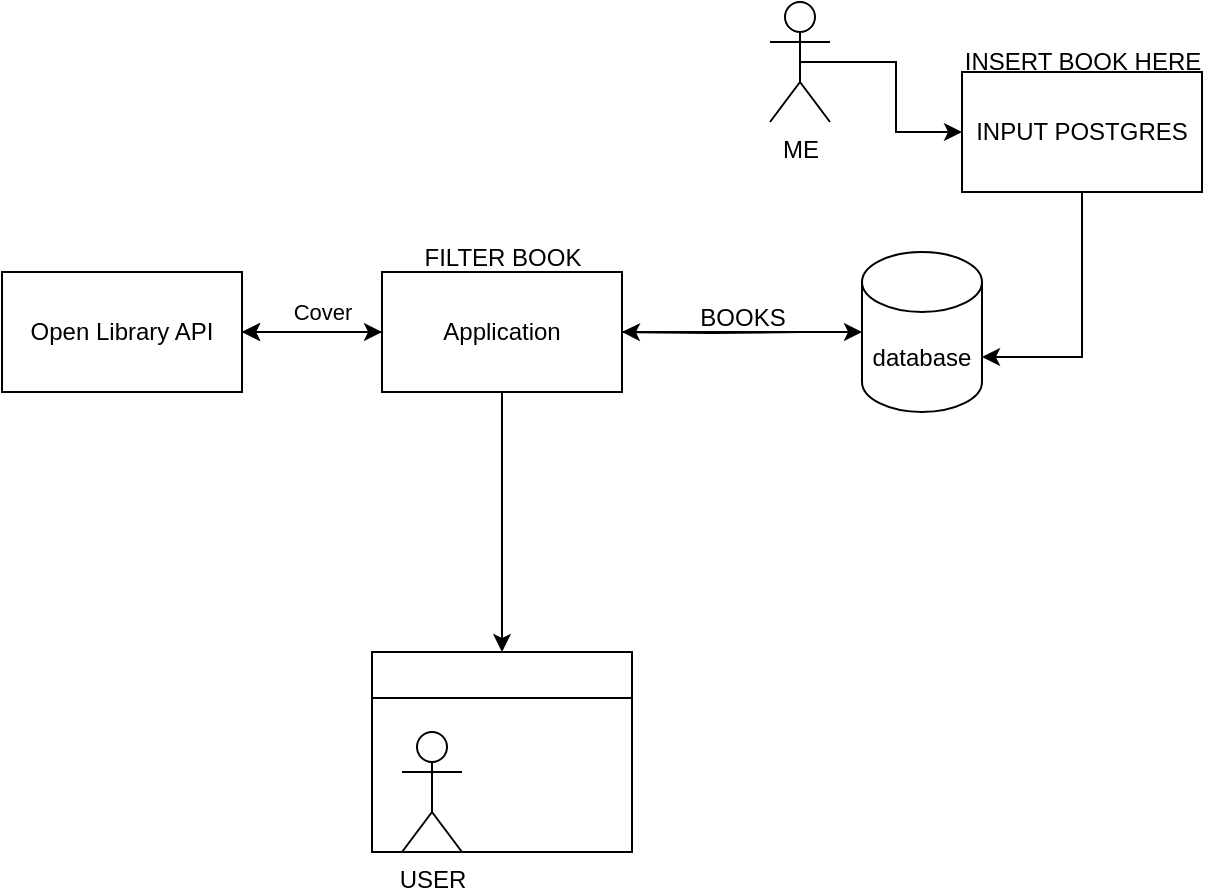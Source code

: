 <mxfile version="22.1.13" type="github">
  <diagram name="Página-1" id="jgQppEOqWdvbHVD1NS-T">
    <mxGraphModel dx="880" dy="472" grid="1" gridSize="10" guides="1" tooltips="1" connect="1" arrows="1" fold="1" page="1" pageScale="1" pageWidth="827" pageHeight="1169" math="0" shadow="0">
      <root>
        <mxCell id="0" />
        <mxCell id="1" parent="0" />
        <mxCell id="Keg8EzjWTRfIQGFzb5uF-16" style="edgeStyle=orthogonalEdgeStyle;rounded=0;orthogonalLoop=1;jettySize=auto;html=1;entryX=1;entryY=0.5;entryDx=0;entryDy=0;" edge="1" parent="1" target="Keg8EzjWTRfIQGFzb5uF-12">
          <mxGeometry relative="1" as="geometry">
            <mxPoint x="430" y="210" as="sourcePoint" />
          </mxGeometry>
        </mxCell>
        <mxCell id="Keg8EzjWTRfIQGFzb5uF-18" style="edgeStyle=orthogonalEdgeStyle;rounded=0;orthogonalLoop=1;jettySize=auto;html=1;entryX=0;entryY=0.5;entryDx=0;entryDy=0;" edge="1" parent="1" source="Keg8EzjWTRfIQGFzb5uF-11" target="Keg8EzjWTRfIQGFzb5uF-12">
          <mxGeometry relative="1" as="geometry" />
        </mxCell>
        <mxCell id="Keg8EzjWTRfIQGFzb5uF-11" value="Open Library API" style="rounded=0;whiteSpace=wrap;html=1;" vertex="1" parent="1">
          <mxGeometry x="30" y="180" width="120" height="60" as="geometry" />
        </mxCell>
        <mxCell id="Keg8EzjWTRfIQGFzb5uF-14" style="edgeStyle=orthogonalEdgeStyle;rounded=0;orthogonalLoop=1;jettySize=auto;html=1;entryX=0;entryY=0.5;entryDx=0;entryDy=0;entryPerimeter=0;" edge="1" parent="1" source="Keg8EzjWTRfIQGFzb5uF-12" target="Keg8EzjWTRfIQGFzb5uF-23">
          <mxGeometry relative="1" as="geometry">
            <mxPoint x="430" y="210" as="targetPoint" />
          </mxGeometry>
        </mxCell>
        <mxCell id="Keg8EzjWTRfIQGFzb5uF-15" style="edgeStyle=orthogonalEdgeStyle;rounded=0;orthogonalLoop=1;jettySize=auto;html=1;entryX=1;entryY=0.5;entryDx=0;entryDy=0;" edge="1" parent="1" source="Keg8EzjWTRfIQGFzb5uF-12" target="Keg8EzjWTRfIQGFzb5uF-11">
          <mxGeometry relative="1" as="geometry" />
        </mxCell>
        <mxCell id="Keg8EzjWTRfIQGFzb5uF-26" value="" style="edgeStyle=orthogonalEdgeStyle;rounded=0;orthogonalLoop=1;jettySize=auto;html=1;" edge="1" parent="1" source="Keg8EzjWTRfIQGFzb5uF-12" target="Keg8EzjWTRfIQGFzb5uF-11">
          <mxGeometry relative="1" as="geometry" />
        </mxCell>
        <mxCell id="Keg8EzjWTRfIQGFzb5uF-28" value="Cover&lt;br&gt;" style="edgeLabel;html=1;align=center;verticalAlign=middle;resizable=0;points=[];" vertex="1" connectable="0" parent="Keg8EzjWTRfIQGFzb5uF-26">
          <mxGeometry x="-0.143" y="5" relative="1" as="geometry">
            <mxPoint y="-15" as="offset" />
          </mxGeometry>
        </mxCell>
        <mxCell id="Keg8EzjWTRfIQGFzb5uF-36" style="edgeStyle=orthogonalEdgeStyle;rounded=0;orthogonalLoop=1;jettySize=auto;html=1;" edge="1" parent="1" source="Keg8EzjWTRfIQGFzb5uF-12" target="Keg8EzjWTRfIQGFzb5uF-35">
          <mxGeometry relative="1" as="geometry" />
        </mxCell>
        <mxCell id="Keg8EzjWTRfIQGFzb5uF-12" value="Application" style="rounded=0;whiteSpace=wrap;html=1;" vertex="1" parent="1">
          <mxGeometry x="220" y="180" width="120" height="60" as="geometry" />
        </mxCell>
        <mxCell id="Keg8EzjWTRfIQGFzb5uF-21" style="edgeStyle=orthogonalEdgeStyle;rounded=0;orthogonalLoop=1;jettySize=auto;html=1;entryX=1;entryY=0;entryDx=0;entryDy=52.5;entryPerimeter=0;" edge="1" parent="1" source="Keg8EzjWTRfIQGFzb5uF-19" target="Keg8EzjWTRfIQGFzb5uF-23">
          <mxGeometry relative="1" as="geometry">
            <mxPoint x="550" y="210" as="targetPoint" />
          </mxGeometry>
        </mxCell>
        <mxCell id="Keg8EzjWTRfIQGFzb5uF-19" value="INPUT POSTGRES" style="rounded=0;whiteSpace=wrap;html=1;" vertex="1" parent="1">
          <mxGeometry x="510" y="80" width="120" height="60" as="geometry" />
        </mxCell>
        <mxCell id="Keg8EzjWTRfIQGFzb5uF-23" value="database" style="shape=cylinder3;whiteSpace=wrap;html=1;boundedLbl=1;backgroundOutline=1;size=15;" vertex="1" parent="1">
          <mxGeometry x="460" y="170" width="60" height="80" as="geometry" />
        </mxCell>
        <mxCell id="Keg8EzjWTRfIQGFzb5uF-29" value="INSERT BOOK HERE" style="text;html=1;align=center;verticalAlign=middle;resizable=0;points=[];autosize=1;strokeColor=none;fillColor=none;" vertex="1" parent="1">
          <mxGeometry x="500" y="60" width="140" height="30" as="geometry" />
        </mxCell>
        <mxCell id="Keg8EzjWTRfIQGFzb5uF-31" value="BOOKS" style="text;html=1;align=center;verticalAlign=middle;resizable=0;points=[];autosize=1;strokeColor=none;fillColor=none;" vertex="1" parent="1">
          <mxGeometry x="365" y="188" width="70" height="30" as="geometry" />
        </mxCell>
        <mxCell id="Keg8EzjWTRfIQGFzb5uF-32" value="FILTER BOOK" style="text;html=1;align=center;verticalAlign=middle;resizable=0;points=[];autosize=1;strokeColor=none;fillColor=none;" vertex="1" parent="1">
          <mxGeometry x="230" y="158" width="100" height="30" as="geometry" />
        </mxCell>
        <mxCell id="Keg8EzjWTRfIQGFzb5uF-35" value="" style="swimlane;whiteSpace=wrap;html=1;" vertex="1" parent="1">
          <mxGeometry x="215" y="370" width="130" height="100" as="geometry" />
        </mxCell>
        <mxCell id="Keg8EzjWTRfIQGFzb5uF-34" value="USER&lt;br&gt;" style="shape=umlActor;verticalLabelPosition=bottom;verticalAlign=top;html=1;outlineConnect=0;" vertex="1" parent="Keg8EzjWTRfIQGFzb5uF-35">
          <mxGeometry x="15" y="40" width="30" height="60" as="geometry" />
        </mxCell>
        <mxCell id="Keg8EzjWTRfIQGFzb5uF-39" style="edgeStyle=orthogonalEdgeStyle;rounded=0;orthogonalLoop=1;jettySize=auto;html=1;exitX=0.5;exitY=0.5;exitDx=0;exitDy=0;exitPerimeter=0;entryX=0;entryY=0.5;entryDx=0;entryDy=0;" edge="1" parent="1" source="Keg8EzjWTRfIQGFzb5uF-37" target="Keg8EzjWTRfIQGFzb5uF-19">
          <mxGeometry relative="1" as="geometry">
            <mxPoint x="470" y="70" as="targetPoint" />
          </mxGeometry>
        </mxCell>
        <mxCell id="Keg8EzjWTRfIQGFzb5uF-37" value="ME&lt;br&gt;" style="shape=umlActor;verticalLabelPosition=bottom;verticalAlign=top;html=1;outlineConnect=0;" vertex="1" parent="1">
          <mxGeometry x="414" y="45" width="30" height="60" as="geometry" />
        </mxCell>
      </root>
    </mxGraphModel>
  </diagram>
</mxfile>
